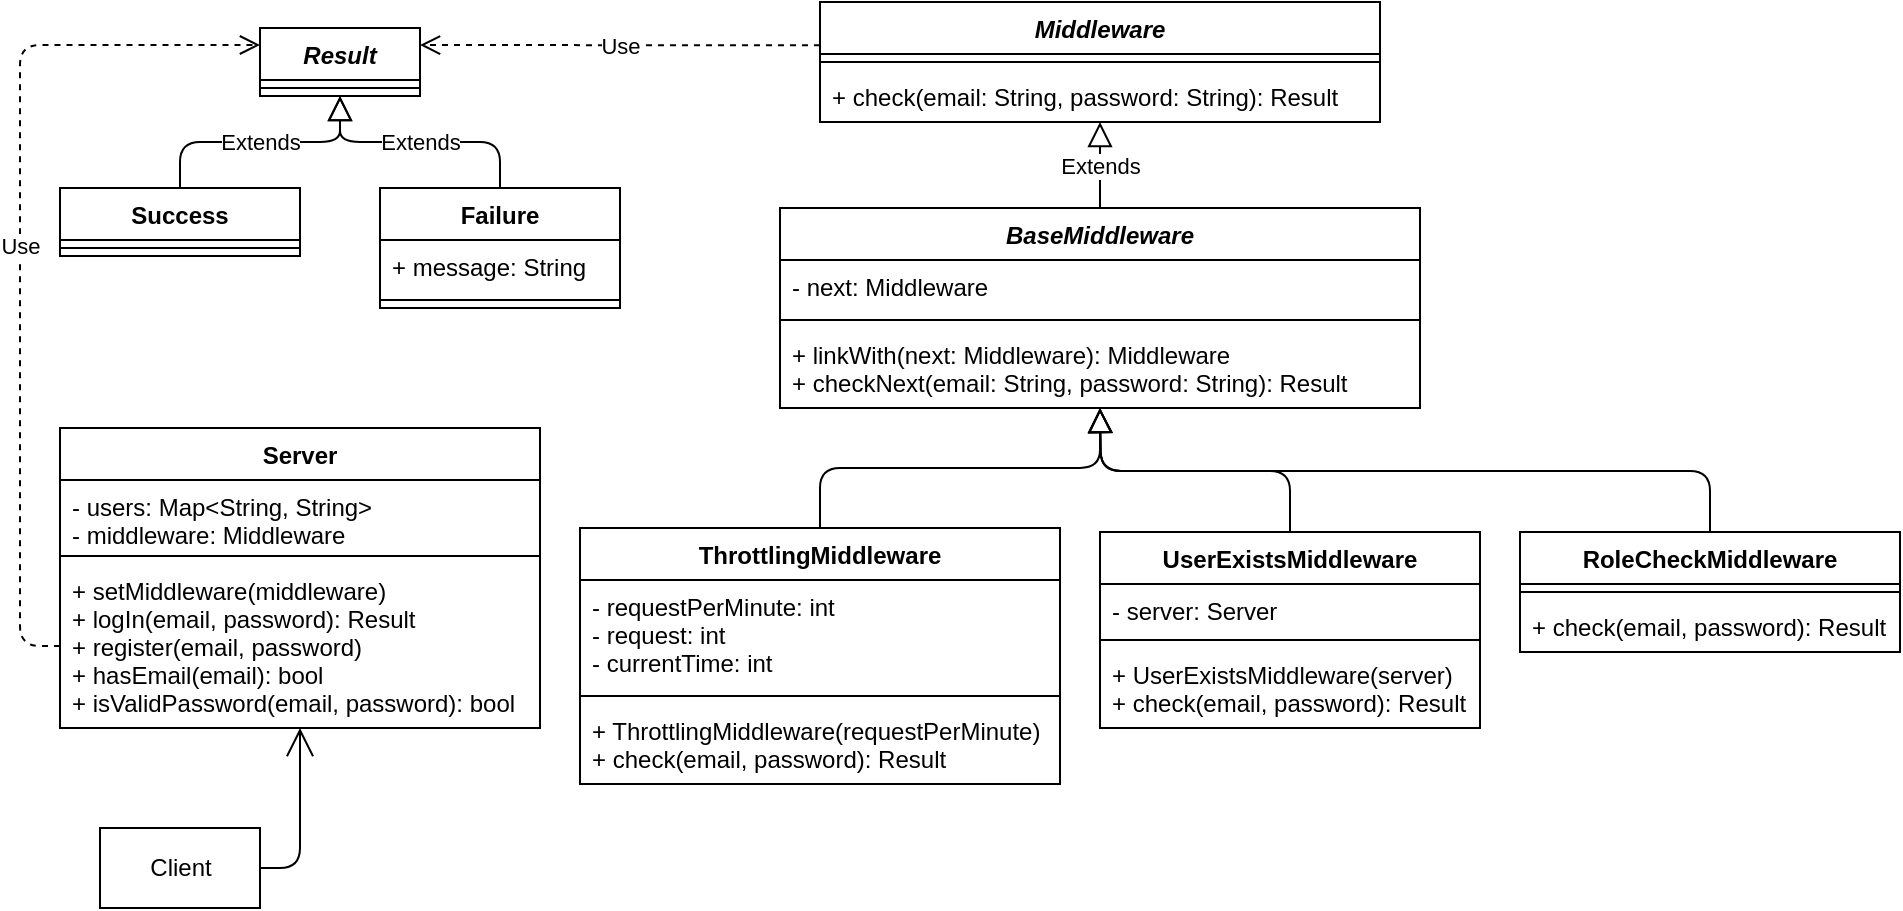 <mxfile version="14.6.13" type="device"><diagram id="iHWSL564mO0emekIp2qR" name="Страница 1"><mxGraphModel dx="1422" dy="822" grid="1" gridSize="10" guides="1" tooltips="1" connect="1" arrows="1" fold="1" page="1" pageScale="1" pageWidth="827" pageHeight="1169" math="0" shadow="0"><root><mxCell id="0"/><mxCell id="1" parent="0"/><mxCell id="oRBwldPxzAofcodCCG6v-1" value="Result" style="swimlane;fontStyle=3;align=center;verticalAlign=top;childLayout=stackLayout;horizontal=1;startSize=26;horizontalStack=0;resizeParent=1;resizeParentMax=0;resizeLast=0;collapsible=1;marginBottom=0;" vertex="1" parent="1"><mxGeometry x="160" y="160" width="80" height="34" as="geometry"/></mxCell><mxCell id="oRBwldPxzAofcodCCG6v-3" value="" style="line;strokeWidth=1;fillColor=none;align=left;verticalAlign=middle;spacingTop=-1;spacingLeft=3;spacingRight=3;rotatable=0;labelPosition=right;points=[];portConstraint=eastwest;" vertex="1" parent="oRBwldPxzAofcodCCG6v-1"><mxGeometry y="26" width="80" height="8" as="geometry"/></mxCell><mxCell id="oRBwldPxzAofcodCCG6v-5" value="Failure" style="swimlane;fontStyle=1;align=center;verticalAlign=top;childLayout=stackLayout;horizontal=1;startSize=26;horizontalStack=0;resizeParent=1;resizeParentMax=0;resizeLast=0;collapsible=1;marginBottom=0;" vertex="1" parent="1"><mxGeometry x="220" y="240" width="120" height="60" as="geometry"/></mxCell><mxCell id="oRBwldPxzAofcodCCG6v-6" value="+ message: String" style="text;strokeColor=none;fillColor=none;align=left;verticalAlign=top;spacingLeft=4;spacingRight=4;overflow=hidden;rotatable=0;points=[[0,0.5],[1,0.5]];portConstraint=eastwest;" vertex="1" parent="oRBwldPxzAofcodCCG6v-5"><mxGeometry y="26" width="120" height="26" as="geometry"/></mxCell><mxCell id="oRBwldPxzAofcodCCG6v-7" value="" style="line;strokeWidth=1;fillColor=none;align=left;verticalAlign=middle;spacingTop=-1;spacingLeft=3;spacingRight=3;rotatable=0;labelPosition=right;points=[];portConstraint=eastwest;" vertex="1" parent="oRBwldPxzAofcodCCG6v-5"><mxGeometry y="52" width="120" height="8" as="geometry"/></mxCell><mxCell id="oRBwldPxzAofcodCCG6v-9" value="Success" style="swimlane;fontStyle=1;align=center;verticalAlign=top;childLayout=stackLayout;horizontal=1;startSize=26;horizontalStack=0;resizeParent=1;resizeParentMax=0;resizeLast=0;collapsible=1;marginBottom=0;" vertex="1" parent="1"><mxGeometry x="60" y="240" width="120" height="34" as="geometry"/></mxCell><mxCell id="oRBwldPxzAofcodCCG6v-11" value="" style="line;strokeWidth=1;fillColor=none;align=left;verticalAlign=middle;spacingTop=-1;spacingLeft=3;spacingRight=3;rotatable=0;labelPosition=right;points=[];portConstraint=eastwest;" vertex="1" parent="oRBwldPxzAofcodCCG6v-9"><mxGeometry y="26" width="120" height="8" as="geometry"/></mxCell><mxCell id="oRBwldPxzAofcodCCG6v-13" value="Extends" style="endArrow=block;endSize=10;endFill=0;html=1;entryX=0.5;entryY=1;entryDx=0;entryDy=0;exitX=0.5;exitY=0;exitDx=0;exitDy=0;edgeStyle=orthogonalEdgeStyle;" edge="1" parent="1" source="oRBwldPxzAofcodCCG6v-9" target="oRBwldPxzAofcodCCG6v-1"><mxGeometry width="160" relative="1" as="geometry"><mxPoint x="60" y="330" as="sourcePoint"/><mxPoint x="220" y="330" as="targetPoint"/></mxGeometry></mxCell><mxCell id="oRBwldPxzAofcodCCG6v-14" value="Extends" style="endArrow=block;endSize=10;endFill=0;html=1;entryX=0.5;entryY=1;entryDx=0;entryDy=0;exitX=0.5;exitY=0;exitDx=0;exitDy=0;edgeStyle=orthogonalEdgeStyle;" edge="1" parent="1" source="oRBwldPxzAofcodCCG6v-5" target="oRBwldPxzAofcodCCG6v-1"><mxGeometry width="160" relative="1" as="geometry"><mxPoint x="150" y="270" as="sourcePoint"/><mxPoint x="210" y="200" as="targetPoint"/></mxGeometry></mxCell><mxCell id="oRBwldPxzAofcodCCG6v-15" value="Middleware" style="swimlane;fontStyle=3;align=center;verticalAlign=top;childLayout=stackLayout;horizontal=1;startSize=26;horizontalStack=0;resizeParent=1;resizeParentMax=0;resizeLast=0;collapsible=1;marginBottom=0;" vertex="1" parent="1"><mxGeometry x="440" y="147" width="280" height="60" as="geometry"/></mxCell><mxCell id="oRBwldPxzAofcodCCG6v-17" value="" style="line;strokeWidth=1;fillColor=none;align=left;verticalAlign=middle;spacingTop=-1;spacingLeft=3;spacingRight=3;rotatable=0;labelPosition=right;points=[];portConstraint=eastwest;" vertex="1" parent="oRBwldPxzAofcodCCG6v-15"><mxGeometry y="26" width="280" height="8" as="geometry"/></mxCell><mxCell id="oRBwldPxzAofcodCCG6v-18" value="+ check(email: String, password: String): Result" style="text;strokeColor=none;fillColor=none;align=left;verticalAlign=top;spacingLeft=4;spacingRight=4;overflow=hidden;rotatable=0;points=[[0,0.5],[1,0.5]];portConstraint=eastwest;" vertex="1" parent="oRBwldPxzAofcodCCG6v-15"><mxGeometry y="34" width="280" height="26" as="geometry"/></mxCell><mxCell id="oRBwldPxzAofcodCCG6v-19" value="Use" style="endArrow=open;endSize=8;dashed=1;html=1;entryX=1;entryY=0.25;entryDx=0;entryDy=0;exitX=0;exitY=0.361;exitDx=0;exitDy=0;exitPerimeter=0;" edge="1" parent="1" source="oRBwldPxzAofcodCCG6v-15" target="oRBwldPxzAofcodCCG6v-1"><mxGeometry width="160" relative="1" as="geometry"><mxPoint x="440" y="169" as="sourcePoint"/><mxPoint x="240" y="177" as="targetPoint"/></mxGeometry></mxCell><mxCell id="oRBwldPxzAofcodCCG6v-20" value="BaseMiddleware" style="swimlane;fontStyle=3;align=center;verticalAlign=top;childLayout=stackLayout;horizontal=1;startSize=26;horizontalStack=0;resizeParent=1;resizeParentMax=0;resizeLast=0;collapsible=1;marginBottom=0;" vertex="1" parent="1"><mxGeometry x="420" y="250" width="320" height="100" as="geometry"/></mxCell><mxCell id="oRBwldPxzAofcodCCG6v-21" value="- next: Middleware" style="text;strokeColor=none;fillColor=none;align=left;verticalAlign=top;spacingLeft=4;spacingRight=4;overflow=hidden;rotatable=0;points=[[0,0.5],[1,0.5]];portConstraint=eastwest;" vertex="1" parent="oRBwldPxzAofcodCCG6v-20"><mxGeometry y="26" width="320" height="26" as="geometry"/></mxCell><mxCell id="oRBwldPxzAofcodCCG6v-22" value="" style="line;strokeWidth=1;fillColor=none;align=left;verticalAlign=middle;spacingTop=-1;spacingLeft=3;spacingRight=3;rotatable=0;labelPosition=right;points=[];portConstraint=eastwest;" vertex="1" parent="oRBwldPxzAofcodCCG6v-20"><mxGeometry y="52" width="320" height="8" as="geometry"/></mxCell><mxCell id="oRBwldPxzAofcodCCG6v-23" value="+ linkWith(next: Middleware): Middleware&#10;+ checkNext(email: String, password: String): Result" style="text;strokeColor=none;fillColor=none;align=left;verticalAlign=top;spacingLeft=4;spacingRight=4;overflow=hidden;rotatable=0;points=[[0,0.5],[1,0.5]];portConstraint=eastwest;" vertex="1" parent="oRBwldPxzAofcodCCG6v-20"><mxGeometry y="60" width="320" height="40" as="geometry"/></mxCell><mxCell id="oRBwldPxzAofcodCCG6v-24" value="Extends" style="endArrow=block;endSize=10;endFill=0;html=1;exitX=0.5;exitY=0;exitDx=0;exitDy=0;entryX=0.5;entryY=1;entryDx=0;entryDy=0;" edge="1" parent="1" source="oRBwldPxzAofcodCCG6v-20" target="oRBwldPxzAofcodCCG6v-15"><mxGeometry width="160" relative="1" as="geometry"><mxPoint x="250" y="370" as="sourcePoint"/><mxPoint x="590" y="220" as="targetPoint"/></mxGeometry></mxCell><mxCell id="oRBwldPxzAofcodCCG6v-25" value="Server" style="swimlane;fontStyle=1;align=center;verticalAlign=top;childLayout=stackLayout;horizontal=1;startSize=26;horizontalStack=0;resizeParent=1;resizeParentMax=0;resizeLast=0;collapsible=1;marginBottom=0;" vertex="1" parent="1"><mxGeometry x="60" y="360" width="240" height="150" as="geometry"/></mxCell><mxCell id="oRBwldPxzAofcodCCG6v-26" value="- users: Map&lt;String, String&gt;&#10;- middleware: Middleware" style="text;strokeColor=none;fillColor=none;align=left;verticalAlign=top;spacingLeft=4;spacingRight=4;overflow=hidden;rotatable=0;points=[[0,0.5],[1,0.5]];portConstraint=eastwest;" vertex="1" parent="oRBwldPxzAofcodCCG6v-25"><mxGeometry y="26" width="240" height="34" as="geometry"/></mxCell><mxCell id="oRBwldPxzAofcodCCG6v-27" value="" style="line;strokeWidth=1;fillColor=none;align=left;verticalAlign=middle;spacingTop=-1;spacingLeft=3;spacingRight=3;rotatable=0;labelPosition=right;points=[];portConstraint=eastwest;" vertex="1" parent="oRBwldPxzAofcodCCG6v-25"><mxGeometry y="60" width="240" height="8" as="geometry"/></mxCell><mxCell id="oRBwldPxzAofcodCCG6v-28" value="+ setMiddleware(middleware)&#10;+ logIn(email, password): Result&#10;+ register(email, password)&#10;+ hasEmail(email): bool&#10;+ isValidPassword(email, password): bool" style="text;strokeColor=none;fillColor=none;align=left;verticalAlign=top;spacingLeft=4;spacingRight=4;overflow=hidden;rotatable=0;points=[[0,0.5],[1,0.5]];portConstraint=eastwest;" vertex="1" parent="oRBwldPxzAofcodCCG6v-25"><mxGeometry y="68" width="240" height="82" as="geometry"/></mxCell><mxCell id="oRBwldPxzAofcodCCG6v-29" value="Use" style="endArrow=open;endSize=8;dashed=1;html=1;entryX=0;entryY=0.25;entryDx=0;entryDy=0;exitX=0;exitY=0.5;exitDx=0;exitDy=0;edgeStyle=orthogonalEdgeStyle;" edge="1" parent="1" source="oRBwldPxzAofcodCCG6v-28" target="oRBwldPxzAofcodCCG6v-1"><mxGeometry width="160" relative="1" as="geometry"><mxPoint x="150" y="350" as="sourcePoint"/><mxPoint x="310" y="350" as="targetPoint"/><Array as="points"><mxPoint x="40" y="469"/><mxPoint x="40" y="169"/></Array></mxGeometry></mxCell><mxCell id="oRBwldPxzAofcodCCG6v-30" value="ThrottlingMiddleware" style="swimlane;fontStyle=1;align=center;verticalAlign=top;childLayout=stackLayout;horizontal=1;startSize=26;horizontalStack=0;resizeParent=1;resizeParentMax=0;resizeLast=0;collapsible=1;marginBottom=0;" vertex="1" parent="1"><mxGeometry x="320" y="410" width="240" height="128" as="geometry"/></mxCell><mxCell id="oRBwldPxzAofcodCCG6v-31" value="- requestPerMinute: int&#10;- request: int&#10;- currentTime: int" style="text;strokeColor=none;fillColor=none;align=left;verticalAlign=top;spacingLeft=4;spacingRight=4;overflow=hidden;rotatable=0;points=[[0,0.5],[1,0.5]];portConstraint=eastwest;" vertex="1" parent="oRBwldPxzAofcodCCG6v-30"><mxGeometry y="26" width="240" height="54" as="geometry"/></mxCell><mxCell id="oRBwldPxzAofcodCCG6v-32" value="" style="line;strokeWidth=1;fillColor=none;align=left;verticalAlign=middle;spacingTop=-1;spacingLeft=3;spacingRight=3;rotatable=0;labelPosition=right;points=[];portConstraint=eastwest;" vertex="1" parent="oRBwldPxzAofcodCCG6v-30"><mxGeometry y="80" width="240" height="8" as="geometry"/></mxCell><mxCell id="oRBwldPxzAofcodCCG6v-33" value="+ ThrottlingMiddleware(requestPerMinute)&#10;+ check(email, password): Result" style="text;strokeColor=none;fillColor=none;align=left;verticalAlign=top;spacingLeft=4;spacingRight=4;overflow=hidden;rotatable=0;points=[[0,0.5],[1,0.5]];portConstraint=eastwest;" vertex="1" parent="oRBwldPxzAofcodCCG6v-30"><mxGeometry y="88" width="240" height="40" as="geometry"/></mxCell><mxCell id="oRBwldPxzAofcodCCG6v-34" value="UserExistsMiddleware" style="swimlane;fontStyle=1;align=center;verticalAlign=top;childLayout=stackLayout;horizontal=1;startSize=26;horizontalStack=0;resizeParent=1;resizeParentMax=0;resizeLast=0;collapsible=1;marginBottom=0;" vertex="1" parent="1"><mxGeometry x="580" y="412" width="190" height="98" as="geometry"/></mxCell><mxCell id="oRBwldPxzAofcodCCG6v-35" value="- server: Server" style="text;strokeColor=none;fillColor=none;align=left;verticalAlign=top;spacingLeft=4;spacingRight=4;overflow=hidden;rotatable=0;points=[[0,0.5],[1,0.5]];portConstraint=eastwest;" vertex="1" parent="oRBwldPxzAofcodCCG6v-34"><mxGeometry y="26" width="190" height="24" as="geometry"/></mxCell><mxCell id="oRBwldPxzAofcodCCG6v-36" value="" style="line;strokeWidth=1;fillColor=none;align=left;verticalAlign=middle;spacingTop=-1;spacingLeft=3;spacingRight=3;rotatable=0;labelPosition=right;points=[];portConstraint=eastwest;" vertex="1" parent="oRBwldPxzAofcodCCG6v-34"><mxGeometry y="50" width="190" height="8" as="geometry"/></mxCell><mxCell id="oRBwldPxzAofcodCCG6v-37" value="+ UserExistsMiddleware(server)&#10;+ check(email, password): Result" style="text;strokeColor=none;fillColor=none;align=left;verticalAlign=top;spacingLeft=4;spacingRight=4;overflow=hidden;rotatable=0;points=[[0,0.5],[1,0.5]];portConstraint=eastwest;" vertex="1" parent="oRBwldPxzAofcodCCG6v-34"><mxGeometry y="58" width="190" height="40" as="geometry"/></mxCell><mxCell id="oRBwldPxzAofcodCCG6v-38" value="RoleCheckMiddleware" style="swimlane;fontStyle=1;align=center;verticalAlign=top;childLayout=stackLayout;horizontal=1;startSize=26;horizontalStack=0;resizeParent=1;resizeParentMax=0;resizeLast=0;collapsible=1;marginBottom=0;" vertex="1" parent="1"><mxGeometry x="790" y="412" width="190" height="60" as="geometry"/></mxCell><mxCell id="oRBwldPxzAofcodCCG6v-40" value="" style="line;strokeWidth=1;fillColor=none;align=left;verticalAlign=middle;spacingTop=-1;spacingLeft=3;spacingRight=3;rotatable=0;labelPosition=right;points=[];portConstraint=eastwest;" vertex="1" parent="oRBwldPxzAofcodCCG6v-38"><mxGeometry y="26" width="190" height="8" as="geometry"/></mxCell><mxCell id="oRBwldPxzAofcodCCG6v-41" value="+ check(email, password): Result" style="text;strokeColor=none;fillColor=none;align=left;verticalAlign=top;spacingLeft=4;spacingRight=4;overflow=hidden;rotatable=0;points=[[0,0.5],[1,0.5]];portConstraint=eastwest;" vertex="1" parent="oRBwldPxzAofcodCCG6v-38"><mxGeometry y="34" width="190" height="26" as="geometry"/></mxCell><mxCell id="oRBwldPxzAofcodCCG6v-42" value="" style="endArrow=block;endSize=10;endFill=0;html=1;entryX=0.5;entryY=1;entryDx=0;entryDy=0;entryPerimeter=0;exitX=0.5;exitY=0;exitDx=0;exitDy=0;edgeStyle=orthogonalEdgeStyle;" edge="1" parent="1" source="oRBwldPxzAofcodCCG6v-30" target="oRBwldPxzAofcodCCG6v-23"><mxGeometry x="0.1" y="-10" width="160" relative="1" as="geometry"><mxPoint x="340" y="400" as="sourcePoint"/><mxPoint x="590" y="370" as="targetPoint"/><mxPoint as="offset"/></mxGeometry></mxCell><mxCell id="oRBwldPxzAofcodCCG6v-43" value="" style="endArrow=block;endSize=10;endFill=0;html=1;exitX=0.5;exitY=0;exitDx=0;exitDy=0;edgeStyle=orthogonalEdgeStyle;" edge="1" parent="1" source="oRBwldPxzAofcodCCG6v-34"><mxGeometry x="0.1" y="-10" width="160" relative="1" as="geometry"><mxPoint x="450" y="420" as="sourcePoint"/><mxPoint x="580" y="350" as="targetPoint"/><mxPoint as="offset"/></mxGeometry></mxCell><mxCell id="oRBwldPxzAofcodCCG6v-44" value="" style="endArrow=block;endSize=10;endFill=0;html=1;exitX=0.5;exitY=0;exitDx=0;exitDy=0;edgeStyle=orthogonalEdgeStyle;" edge="1" parent="1" source="oRBwldPxzAofcodCCG6v-38"><mxGeometry x="0.1" y="-10" width="160" relative="1" as="geometry"><mxPoint x="685" y="422" as="sourcePoint"/><mxPoint x="580" y="350" as="targetPoint"/><mxPoint as="offset"/></mxGeometry></mxCell><mxCell id="oRBwldPxzAofcodCCG6v-45" value="Client" style="html=1;" vertex="1" parent="1"><mxGeometry x="80" y="560" width="80" height="40" as="geometry"/></mxCell><mxCell id="oRBwldPxzAofcodCCG6v-46" value="" style="endArrow=open;endFill=1;endSize=12;html=1;exitX=1;exitY=0.5;exitDx=0;exitDy=0;" edge="1" parent="1" source="oRBwldPxzAofcodCCG6v-45"><mxGeometry width="160" relative="1" as="geometry"><mxPoint x="170" y="570" as="sourcePoint"/><mxPoint x="180" y="510" as="targetPoint"/><Array as="points"><mxPoint x="180" y="580"/></Array></mxGeometry></mxCell></root></mxGraphModel></diagram></mxfile>